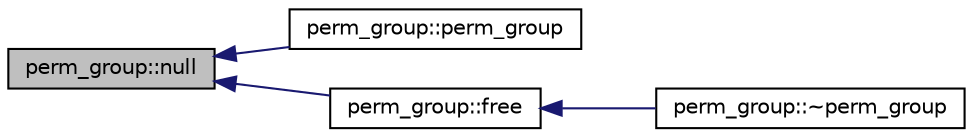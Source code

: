 digraph "perm_group::null"
{
  edge [fontname="Helvetica",fontsize="10",labelfontname="Helvetica",labelfontsize="10"];
  node [fontname="Helvetica",fontsize="10",shape=record];
  rankdir="LR";
  Node623 [label="perm_group::null",height=0.2,width=0.4,color="black", fillcolor="grey75", style="filled", fontcolor="black"];
  Node623 -> Node624 [dir="back",color="midnightblue",fontsize="10",style="solid",fontname="Helvetica"];
  Node624 [label="perm_group::perm_group",height=0.2,width=0.4,color="black", fillcolor="white", style="filled",URL="$df/d0a/classperm__group.html#a7c2f0ad47542ce415fc3d23c9d382911"];
  Node623 -> Node625 [dir="back",color="midnightblue",fontsize="10",style="solid",fontname="Helvetica"];
  Node625 [label="perm_group::free",height=0.2,width=0.4,color="black", fillcolor="white", style="filled",URL="$df/d0a/classperm__group.html#a07c6076d33cda4233128ace0cb4dcb19"];
  Node625 -> Node626 [dir="back",color="midnightblue",fontsize="10",style="solid",fontname="Helvetica"];
  Node626 [label="perm_group::~perm_group",height=0.2,width=0.4,color="black", fillcolor="white", style="filled",URL="$df/d0a/classperm__group.html#a7f2df62d0b24cbdb2ee4cfca3bb8d21f"];
}
